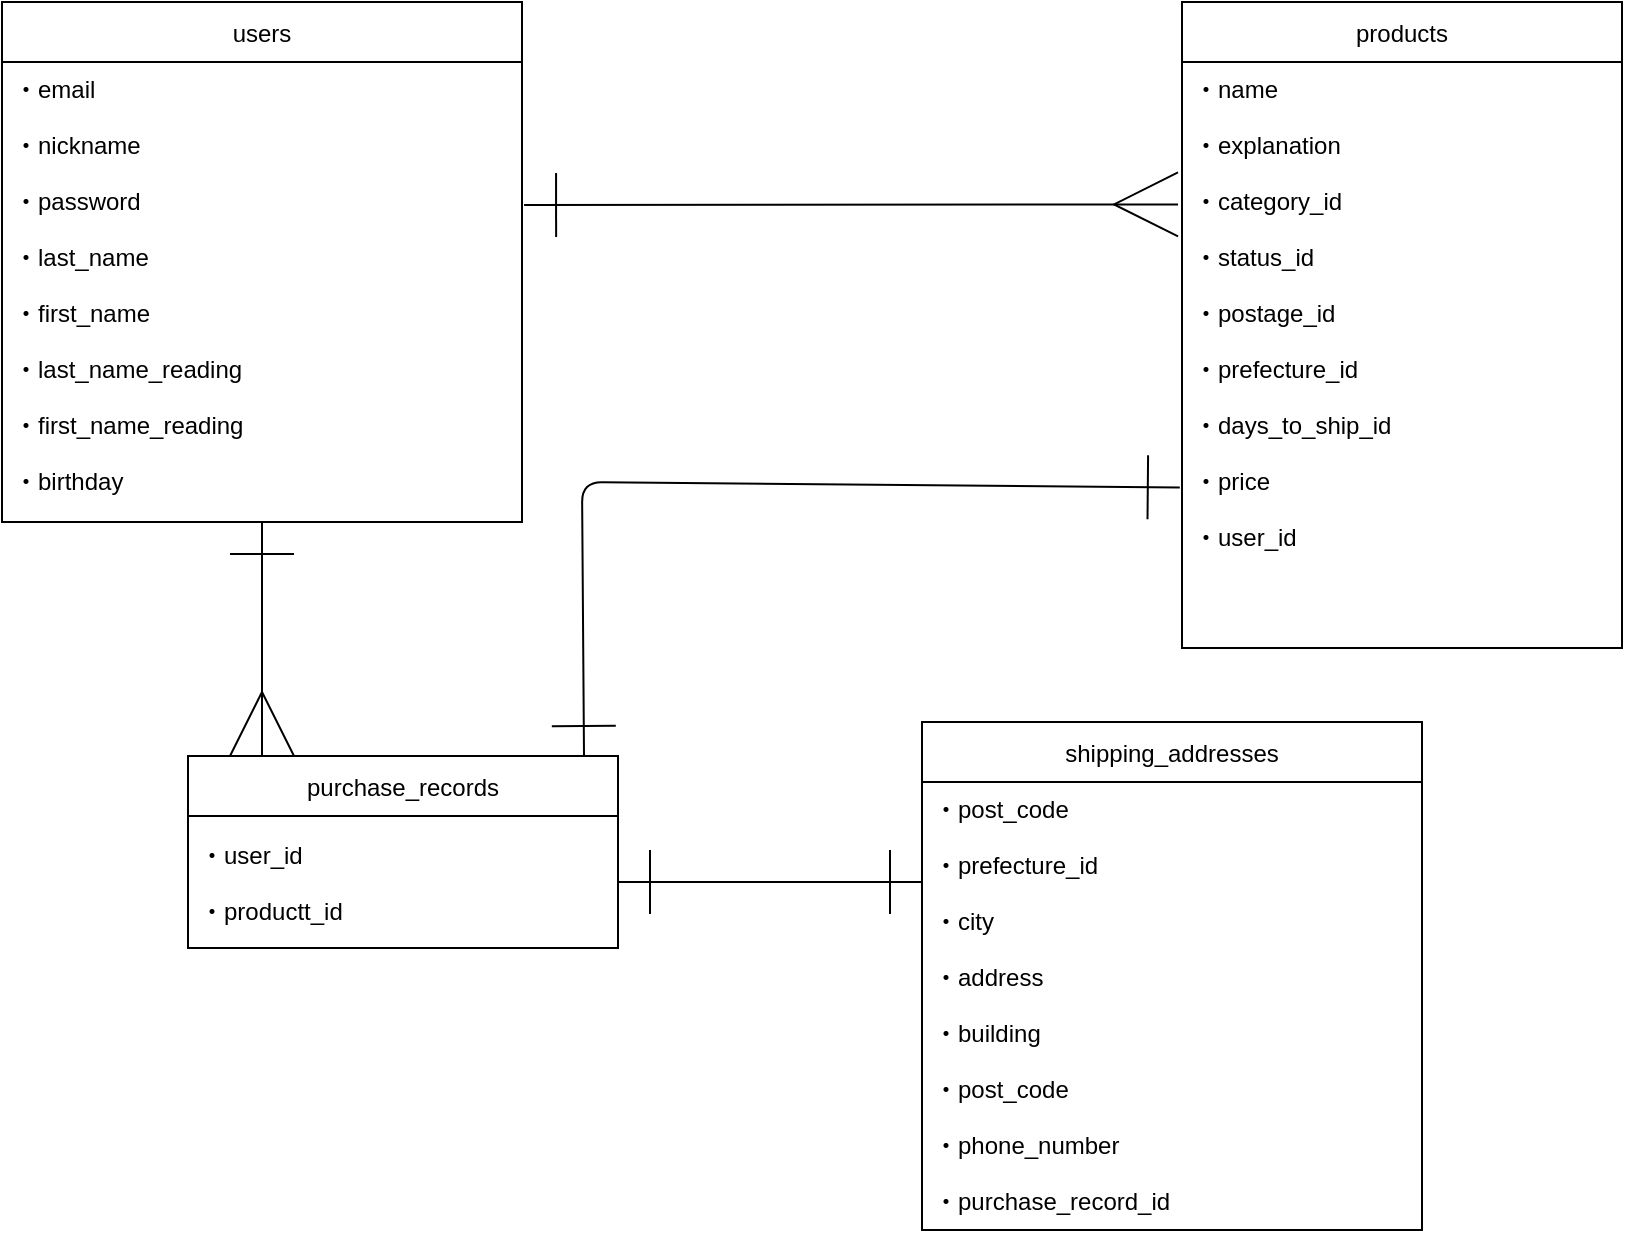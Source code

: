 <mxfile>
    <diagram id="8COyrFWTjCHbuhWcs4dc" name="ページ1">
        <mxGraphModel dx="870" dy="656" grid="0" gridSize="10" guides="1" tooltips="1" connect="1" arrows="1" fold="1" page="1" pageScale="1" pageWidth="827" pageHeight="1169" background="none" math="0" shadow="0">
            <root>
                <mxCell id="0"/>
                <mxCell id="1" parent="0"/>
                <mxCell id="29" style="edgeStyle=none;html=1;exitX=1.004;exitY=0.311;exitDx=0;exitDy=0;endArrow=ERmany;endFill=0;endSize=30;startArrow=ERone;startFill=0;targetPerimeterSpacing=0;sourcePerimeterSpacing=0;startSize=30;entryX=-0.009;entryY=0.243;entryDx=0;entryDy=0;entryPerimeter=0;exitPerimeter=0;spacing=0;" edge="1" parent="1" source="5" target="7">
                    <mxGeometry relative="1" as="geometry">
                        <mxPoint x="590" y="100" as="targetPoint"/>
                        <Array as="points"/>
                    </mxGeometry>
                </mxCell>
                <mxCell id="2" value="users" style="swimlane;fontStyle=0;childLayout=stackLayout;horizontal=1;startSize=30;horizontalStack=0;resizeParent=1;resizeParentMax=0;resizeLast=0;collapsible=1;marginBottom=0;" vertex="1" parent="1">
                    <mxGeometry x="10" width="260" height="260" as="geometry"/>
                </mxCell>
                <mxCell id="5" value="・email&#10;&#10;・nickname&#10;&#10;・password&#10;&#10;・last_name&#10;&#10;・first_name&#10;&#10;・last_name_reading&#10;&#10;・first_name_reading&#10;&#10;・birthday" style="text;strokeColor=none;fillColor=none;align=left;verticalAlign=top;spacingLeft=4;spacingRight=4;overflow=hidden;points=[[0,0.5],[1,0.5]];portConstraint=eastwest;rotatable=0;" vertex="1" parent="2">
                    <mxGeometry y="30" width="260" height="230" as="geometry"/>
                </mxCell>
                <mxCell id="6" value="products" style="swimlane;fontStyle=0;childLayout=stackLayout;horizontal=1;startSize=30;horizontalStack=0;resizeParent=1;resizeParentMax=0;resizeLast=0;collapsible=1;marginBottom=0;" vertex="1" parent="1">
                    <mxGeometry x="600" width="220" height="323" as="geometry">
                        <mxRectangle x="580" y="40" width="80" height="30" as="alternateBounds"/>
                    </mxGeometry>
                </mxCell>
                <mxCell id="7" value="・name&#10;&#10;・explanation&#10;&#10;・category_id&#10;&#10;・status_id&#10;&#10;・postage_id&#10;&#10;・prefecture_id&#10;&#10;・days_to_ship_id&#10;&#10;・price&#10;&#10;・user_id" style="text;strokeColor=none;fillColor=none;align=left;verticalAlign=top;spacingLeft=4;spacingRight=4;overflow=hidden;points=[[0,0.5],[1,0.5]];portConstraint=eastwest;rotatable=0;" vertex="1" parent="6">
                    <mxGeometry y="30" width="220" height="293" as="geometry"/>
                </mxCell>
                <mxCell id="20" value="shipping_addresses" style="swimlane;fontStyle=0;childLayout=stackLayout;horizontal=1;startSize=30;horizontalStack=0;resizeParent=1;resizeParentMax=0;resizeLast=0;collapsible=1;marginBottom=0;" vertex="1" parent="1">
                    <mxGeometry x="470" y="360" width="250" height="254" as="geometry"/>
                </mxCell>
                <mxCell id="24" value="・post_code&#10;&#10;・prefecture_id&#10;&#10;・city&#10;&#10;・address&#10;&#10;・building&#10;&#10;・post_code&#10;&#10;・phone_number&#10;&#10;・purchase_record_id" style="text;strokeColor=none;fillColor=none;align=left;verticalAlign=top;spacingLeft=4;spacingRight=4;overflow=hidden;points=[[0,0.5],[1,0.5]];portConstraint=eastwest;rotatable=0;" vertex="1" parent="20">
                    <mxGeometry y="30" width="250" height="224" as="geometry"/>
                </mxCell>
                <mxCell id="33" style="edgeStyle=none;html=1;startArrow=ERone;startFill=0;endArrow=ERone;endFill=0;startSize=30;endSize=30;sourcePerimeterSpacing=0;targetPerimeterSpacing=0;exitX=1;exitY=0.5;exitDx=0;exitDy=0;" edge="1" parent="1" source="38">
                    <mxGeometry relative="1" as="geometry">
                        <mxPoint x="470" y="440" as="targetPoint"/>
                    </mxGeometry>
                </mxCell>
                <mxCell id="34" style="edgeStyle=none;html=1;startArrow=ERone;startFill=0;endArrow=ERone;endFill=0;startSize=30;endSize=30;sourcePerimeterSpacing=0;targetPerimeterSpacing=0;exitX=-0.005;exitY=0.726;exitDx=0;exitDy=0;exitPerimeter=0;entryX=0.921;entryY=0.01;entryDx=0;entryDy=0;entryPerimeter=0;" edge="1" parent="1" source="7" target="37">
                    <mxGeometry relative="1" as="geometry">
                        <mxPoint x="300" y="374" as="targetPoint"/>
                        <Array as="points">
                            <mxPoint x="300" y="240"/>
                        </Array>
                    </mxGeometry>
                </mxCell>
                <mxCell id="37" value="purchase_records" style="swimlane;fontStyle=0;childLayout=stackLayout;horizontal=1;startSize=30;horizontalStack=0;resizeParent=1;resizeParentMax=0;resizeLast=0;collapsible=1;marginBottom=0;html=0;" vertex="1" parent="1">
                    <mxGeometry x="103" y="377" width="215" height="96" as="geometry"/>
                </mxCell>
                <mxCell id="38" value="・user_id&#10;&#10;・productt_id" style="text;strokeColor=none;fillColor=none;align=left;verticalAlign=middle;spacingLeft=4;spacingRight=4;overflow=hidden;points=[[0,0.5],[1,0.5]];portConstraint=eastwest;rotatable=0;html=0;" vertex="1" parent="37">
                    <mxGeometry y="30" width="215" height="66" as="geometry"/>
                </mxCell>
                <mxCell id="41" value="" style="edgeStyle=none;html=1;startArrow=ERone;startFill=0;endArrow=ERmany;endFill=0;startSize=30;endSize=30;sourcePerimeterSpacing=0;" edge="1" parent="1" source="5">
                    <mxGeometry relative="1" as="geometry">
                        <mxPoint x="141.004" y="260" as="sourcePoint"/>
                        <mxPoint x="140" y="377" as="targetPoint"/>
                    </mxGeometry>
                </mxCell>
            </root>
        </mxGraphModel>
    </diagram>
</mxfile>